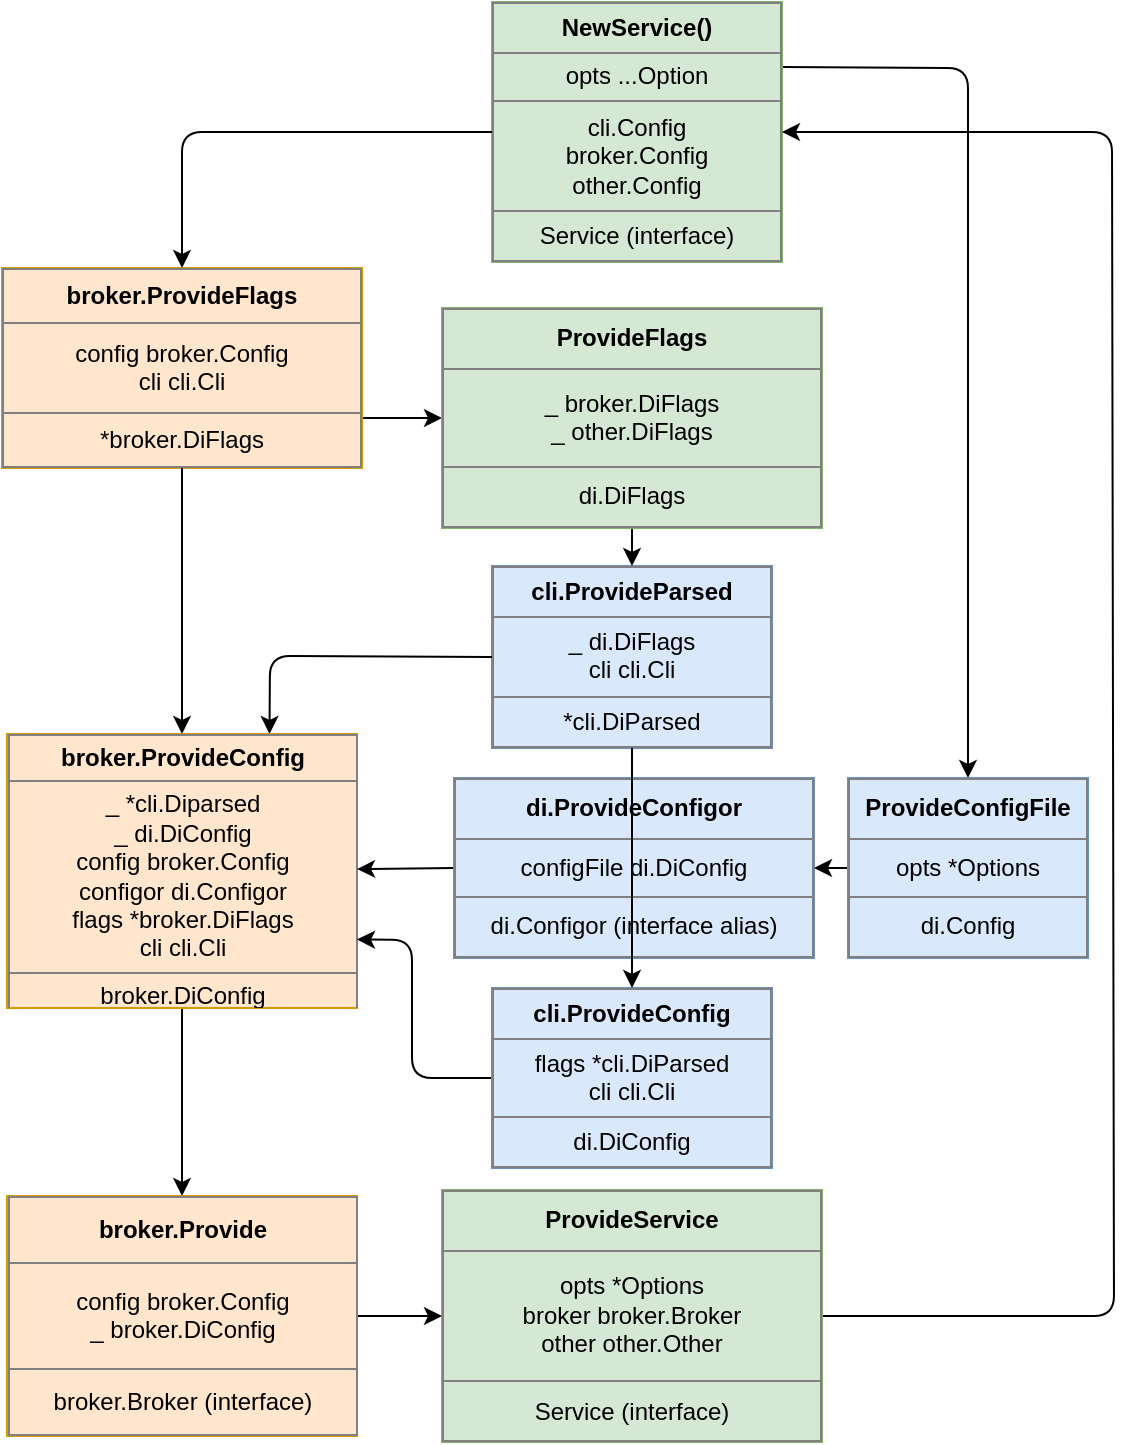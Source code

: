 <mxfile version="20.4.0" type="embed">
    <diagram id="vMnfY-2Tbw0DXYRR_aYp" name="Seite-1">
        <mxGraphModel dx="1352" dy="1364" grid="1" gridSize="10" guides="1" tooltips="1" connect="1" arrows="1" fold="1" page="1" pageScale="1" pageWidth="1169" pageHeight="827" math="0" shadow="0">
            <root>
                <mxCell id="0"/>
                <mxCell id="1" parent="0"/>
                <mxCell id="122" style="edgeStyle=none;html=1;exitX=1;exitY=0.25;exitDx=0;exitDy=0;entryX=0.5;entryY=0;entryDx=0;entryDy=0;" parent="1" source="4" target="120" edge="1">
                    <mxGeometry relative="1" as="geometry">
                        <Array as="points">
                            <mxPoint x="708" y="-767"/>
                        </Array>
                    </mxGeometry>
                </mxCell>
                <mxCell id="4" value="&lt;table border=&quot;1&quot; width=&quot;100%&quot; height=&quot;100%&quot; cellpadding=&quot;4&quot; style=&quot;width: 100%; height: 100%; border-collapse: collapse;&quot;&gt;&lt;tbody&gt;&lt;tr&gt;&lt;th align=&quot;center&quot;&gt;&lt;b&gt;NewService()&lt;/b&gt;&lt;/th&gt;&lt;/tr&gt;&lt;tr&gt;&lt;td align=&quot;center&quot;&gt;opts ...Option&lt;/td&gt;&lt;/tr&gt;&lt;tr&gt;&lt;td align=&quot;center&quot;&gt;cli.Config&lt;br&gt;broker.Config&lt;br&gt;other.Config&lt;/td&gt;&lt;/tr&gt;&lt;tr&gt;&lt;td style=&quot;text-align: center;&quot;&gt;Service (interface)&lt;/td&gt;&lt;/tr&gt;&lt;/tbody&gt;&lt;/table&gt;" style="text;html=1;strokeColor=#82b366;fillColor=#d5e8d4;overflow=fill;" parent="1" vertex="1">
                    <mxGeometry x="470" y="-800" width="145" height="130" as="geometry"/>
                </mxCell>
                <mxCell id="6" value="&lt;table border=&quot;1&quot; width=&quot;100%&quot; height=&quot;100%&quot; cellpadding=&quot;4&quot; style=&quot;width: 100%; height: 100%; border-collapse: collapse;&quot;&gt;&lt;tbody&gt;&lt;tr&gt;&lt;th align=&quot;center&quot;&gt;cli.ProvideParsed&lt;/th&gt;&lt;/tr&gt;&lt;tr&gt;&lt;td align=&quot;center&quot;&gt;_ di.DiFlags&lt;br&gt;cli cli.Cli&lt;br&gt;&lt;/td&gt;&lt;/tr&gt;&lt;tr&gt;&lt;td align=&quot;center&quot;&gt;*cli.DiParsed&lt;br&gt;&lt;/td&gt;&lt;/tr&gt;&lt;/tbody&gt;&lt;/table&gt;" style="text;html=1;strokeColor=#6c8ebf;fillColor=#dae8fc;overflow=fill;" parent="1" vertex="1">
                    <mxGeometry x="470" y="-518" width="140" height="91" as="geometry"/>
                </mxCell>
                <mxCell id="100" style="edgeStyle=none;html=1;exitX=1;exitY=0.5;exitDx=0;exitDy=0;" parent="1" source="8" target="4" edge="1">
                    <mxGeometry relative="1" as="geometry">
                        <mxPoint x="626" y="-691.97" as="targetPoint"/>
                        <Array as="points">
                            <mxPoint x="781" y="-143"/>
                            <mxPoint x="780" y="-735"/>
                        </Array>
                        <mxPoint x="646" y="-143" as="sourcePoint"/>
                    </mxGeometry>
                </mxCell>
                <mxCell id="8" value="&lt;table border=&quot;1&quot; width=&quot;100%&quot; height=&quot;100%&quot; cellpadding=&quot;4&quot; style=&quot;width: 100%; height: 100%; border-collapse: collapse;&quot;&gt;&lt;tbody&gt;&lt;tr&gt;&lt;th align=&quot;center&quot;&gt;ProvideService&lt;/th&gt;&lt;/tr&gt;&lt;tr&gt;&lt;td align=&quot;center&quot;&gt;opts *Options&lt;br&gt;broker broker.Broker&lt;br&gt;other other.Other&lt;br&gt;&lt;/td&gt;&lt;/tr&gt;&lt;tr&gt;&lt;td align=&quot;center&quot;&gt;Service (interface)&lt;br&gt;&lt;/td&gt;&lt;/tr&gt;&lt;/tbody&gt;&lt;/table&gt;" style="text;html=1;strokeColor=#82b366;fillColor=#d5e8d4;overflow=fill;" parent="1" vertex="1">
                    <mxGeometry x="445" y="-206" width="190" height="126" as="geometry"/>
                </mxCell>
                <mxCell id="93" style="edgeStyle=none;html=1;exitX=1;exitY=0.75;exitDx=0;exitDy=0;entryX=0;entryY=0.5;entryDx=0;entryDy=0;" parent="1" source="24" target="31" edge="1">
                    <mxGeometry relative="1" as="geometry"/>
                </mxCell>
                <mxCell id="24" value="&lt;table border=&quot;1&quot; width=&quot;100%&quot; height=&quot;100%&quot; cellpadding=&quot;4&quot; style=&quot;width: 100%; height: 100%; border-collapse: collapse;&quot;&gt;&lt;tbody&gt;&lt;tr&gt;&lt;th align=&quot;center&quot;&gt;broker.ProvideFlags&lt;/th&gt;&lt;/tr&gt;&lt;tr&gt;&lt;td align=&quot;center&quot;&gt;config broker.Config&lt;br&gt;cli cli.Cli&lt;/td&gt;&lt;/tr&gt;&lt;tr&gt;&lt;td align=&quot;center&quot;&gt;*broker.DiFlags&lt;br&gt;&lt;/td&gt;&lt;/tr&gt;&lt;/tbody&gt;&lt;/table&gt;" style="text;html=1;strokeColor=#d79b00;fillColor=#ffe6cc;overflow=fill;" parent="1" vertex="1">
                    <mxGeometry x="225" y="-667" width="180" height="100" as="geometry"/>
                </mxCell>
                <mxCell id="60" style="edgeStyle=none;html=1;exitX=0.5;exitY=1;exitDx=0;exitDy=0;startArrow=none;startFill=0;endArrow=classic;endFill=1;" parent="1" source="31" target="6" edge="1">
                    <mxGeometry relative="1" as="geometry"/>
                </mxCell>
                <mxCell id="31" value="&lt;table border=&quot;1&quot; width=&quot;100%&quot; height=&quot;100%&quot; cellpadding=&quot;4&quot; style=&quot;width: 100%; height: 100%; border-collapse: collapse;&quot;&gt;&lt;tbody&gt;&lt;tr&gt;&lt;th align=&quot;center&quot;&gt;ProvideFlags&lt;/th&gt;&lt;/tr&gt;&lt;tr&gt;&lt;td align=&quot;center&quot;&gt;_ broker.DiFlags&lt;br&gt;_ other.DiFlags&lt;/td&gt;&lt;/tr&gt;&lt;tr&gt;&lt;td align=&quot;center&quot;&gt;di.DiFlags&lt;br&gt;&lt;/td&gt;&lt;/tr&gt;&lt;/tbody&gt;&lt;/table&gt;" style="text;html=1;strokeColor=#82b366;fillColor=#d5e8d4;overflow=fill;" parent="1" vertex="1">
                    <mxGeometry x="445" y="-647" width="190" height="110" as="geometry"/>
                </mxCell>
                <mxCell id="109" style="edgeStyle=none;html=1;exitX=0.75;exitY=0;exitDx=0;exitDy=0;entryX=0;entryY=0.5;entryDx=0;entryDy=0;startArrow=classic;startFill=1;endArrow=none;endFill=0;" parent="1" source="42" target="6" edge="1">
                    <mxGeometry relative="1" as="geometry">
                        <Array as="points">
                            <mxPoint x="359" y="-473"/>
                        </Array>
                    </mxGeometry>
                </mxCell>
                <mxCell id="114" style="edgeStyle=none;html=1;exitX=0.5;exitY=0;exitDx=0;exitDy=0;entryX=0.5;entryY=1;entryDx=0;entryDy=0;startArrow=classic;startFill=1;endArrow=none;endFill=0;" parent="1" source="42" target="24" edge="1">
                    <mxGeometry relative="1" as="geometry"/>
                </mxCell>
                <mxCell id="127" style="edgeStyle=none;html=1;exitX=0.5;exitY=1;exitDx=0;exitDy=0;" edge="1" parent="1" source="42" target="102">
                    <mxGeometry relative="1" as="geometry"/>
                </mxCell>
                <mxCell id="42" value="&lt;table border=&quot;1&quot; width=&quot;100%&quot; height=&quot;100%&quot; cellpadding=&quot;4&quot; style=&quot;width: 100%; height: 100%; border-collapse: collapse;&quot;&gt;&lt;tbody&gt;&lt;tr&gt;&lt;th align=&quot;center&quot;&gt;broker.ProvideConfig&lt;/th&gt;&lt;/tr&gt;&lt;tr&gt;&lt;td align=&quot;center&quot;&gt;_ *cli.Diparsed&lt;br&gt;_ di.DiConfig&lt;br&gt;config broker.Config&lt;br&gt;configor di.Configor&lt;br&gt;flags *broker.DiFlags&lt;br&gt;cli cli.Cli&lt;/td&gt;&lt;/tr&gt;&lt;tr&gt;&lt;td align=&quot;center&quot;&gt;broker.DiConfig&lt;br&gt;&lt;/td&gt;&lt;/tr&gt;&lt;/tbody&gt;&lt;/table&gt;" style="text;html=1;strokeColor=#d79b00;fillColor=#ffe6cc;overflow=fill;" parent="1" vertex="1">
                    <mxGeometry x="227.5" y="-434" width="175" height="137" as="geometry"/>
                </mxCell>
                <mxCell id="125" style="edgeStyle=none;html=1;exitX=0;exitY=0.5;exitDx=0;exitDy=0;" parent="1" source="78" target="42" edge="1">
                    <mxGeometry relative="1" as="geometry"/>
                </mxCell>
                <mxCell id="78" value="&lt;table border=&quot;1&quot; width=&quot;100%&quot; height=&quot;100%&quot; cellpadding=&quot;4&quot; style=&quot;width: 100%; height: 100%; border-collapse: collapse;&quot;&gt;&lt;tbody&gt;&lt;tr&gt;&lt;th align=&quot;center&quot;&gt;di.ProvideConfigor&lt;/th&gt;&lt;/tr&gt;&lt;tr&gt;&lt;td align=&quot;center&quot;&gt;configFile di.DiConfig&lt;br&gt;&lt;/td&gt;&lt;/tr&gt;&lt;tr&gt;&lt;td align=&quot;center&quot;&gt;di.Configor (interface alias)&lt;/td&gt;&lt;/tr&gt;&lt;/tbody&gt;&lt;/table&gt;" style="text;html=1;strokeColor=#6c8ebf;fillColor=#dae8fc;overflow=fill;" parent="1" vertex="1">
                    <mxGeometry x="451" y="-412" width="180" height="90" as="geometry"/>
                </mxCell>
                <mxCell id="86" style="edgeStyle=none;html=1;exitX=0;exitY=0.5;exitDx=0;exitDy=0;entryX=0.5;entryY=0;entryDx=0;entryDy=0;" parent="1" source="4" target="24" edge="1">
                    <mxGeometry relative="1" as="geometry">
                        <mxPoint x="315" y="-715" as="sourcePoint"/>
                        <Array as="points">
                            <mxPoint x="315" y="-735"/>
                        </Array>
                    </mxGeometry>
                </mxCell>
                <mxCell id="104" style="edgeStyle=none;html=1;exitX=1;exitY=0.5;exitDx=0;exitDy=0;entryX=0;entryY=0.5;entryDx=0;entryDy=0;" parent="1" source="102" target="8" edge="1">
                    <mxGeometry relative="1" as="geometry"/>
                </mxCell>
                <mxCell id="102" value="&lt;table border=&quot;1&quot; width=&quot;100%&quot; height=&quot;100%&quot; cellpadding=&quot;4&quot; style=&quot;width: 100%; height: 100%; border-collapse: collapse;&quot;&gt;&lt;tbody&gt;&lt;tr&gt;&lt;th align=&quot;center&quot;&gt;broker.Provide&lt;/th&gt;&lt;/tr&gt;&lt;tr&gt;&lt;td align=&quot;center&quot;&gt;config broker.Config&lt;br&gt;_ broker.DiConfig&lt;br&gt;&lt;/td&gt;&lt;/tr&gt;&lt;tr&gt;&lt;td align=&quot;center&quot;&gt;broker.Broker (interface)&lt;br&gt;&lt;/td&gt;&lt;/tr&gt;&lt;/tbody&gt;&lt;/table&gt;" style="text;html=1;strokeColor=#d79b00;fillColor=#ffe6cc;overflow=fill;" parent="1" vertex="1">
                    <mxGeometry x="227.5" y="-203" width="175" height="120" as="geometry"/>
                </mxCell>
                <mxCell id="123" style="edgeStyle=none;html=1;exitX=0;exitY=0.5;exitDx=0;exitDy=0;entryX=1;entryY=0.75;entryDx=0;entryDy=0;" parent="1" source="115" target="42" edge="1">
                    <mxGeometry relative="1" as="geometry">
                        <mxPoint x="410" y="-200" as="targetPoint"/>
                        <Array as="points">
                            <mxPoint x="430" y="-262"/>
                            <mxPoint x="430" y="-331"/>
                        </Array>
                    </mxGeometry>
                </mxCell>
                <mxCell id="115" value="&lt;table border=&quot;1&quot; width=&quot;100%&quot; height=&quot;100%&quot; cellpadding=&quot;4&quot; style=&quot;width: 100%; height: 100%; border-collapse: collapse;&quot;&gt;&lt;tbody&gt;&lt;tr&gt;&lt;th align=&quot;center&quot;&gt;cli.ProvideConfig&lt;/th&gt;&lt;/tr&gt;&lt;tr&gt;&lt;td align=&quot;center&quot;&gt;flags *cli.DiParsed&lt;br&gt;cli cli.Cli&lt;br&gt;&lt;/td&gt;&lt;/tr&gt;&lt;tr&gt;&lt;td align=&quot;center&quot;&gt;di.DiConfig&lt;br&gt;&lt;/td&gt;&lt;/tr&gt;&lt;/tbody&gt;&lt;/table&gt;" style="text;html=1;strokeColor=#6c8ebf;fillColor=#dae8fc;overflow=fill;" parent="1" vertex="1">
                    <mxGeometry x="470" y="-307" width="140" height="90" as="geometry"/>
                </mxCell>
                <mxCell id="126" style="edgeStyle=none;html=1;exitX=0;exitY=0.5;exitDx=0;exitDy=0;entryX=1;entryY=0.5;entryDx=0;entryDy=0;" parent="1" source="120" target="78" edge="1">
                    <mxGeometry relative="1" as="geometry"/>
                </mxCell>
                <mxCell id="120" value="&lt;table border=&quot;1&quot; width=&quot;100%&quot; height=&quot;100%&quot; cellpadding=&quot;4&quot; style=&quot;width: 100%; height: 100%; border-collapse: collapse;&quot;&gt;&lt;tbody&gt;&lt;tr&gt;&lt;th align=&quot;center&quot;&gt;ProvideConfigFile&lt;/th&gt;&lt;/tr&gt;&lt;tr&gt;&lt;td align=&quot;center&quot;&gt;opts *Options&lt;br&gt;&lt;/td&gt;&lt;/tr&gt;&lt;tr&gt;&lt;td align=&quot;center&quot;&gt;di.Config&lt;/td&gt;&lt;/tr&gt;&lt;/tbody&gt;&lt;/table&gt;" style="text;html=1;strokeColor=#6c8ebf;fillColor=#dae8fc;overflow=fill;" parent="1" vertex="1">
                    <mxGeometry x="648" y="-412" width="120" height="90" as="geometry"/>
                </mxCell>
                <mxCell id="119" style="edgeStyle=none;html=1;exitX=0.5;exitY=1;exitDx=0;exitDy=0;entryX=0.5;entryY=0;entryDx=0;entryDy=0;" parent="1" source="6" target="115" edge="1">
                    <mxGeometry relative="1" as="geometry"/>
                </mxCell>
            </root>
        </mxGraphModel>
    </diagram>
</mxfile>